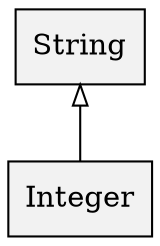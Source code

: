 digraph hierarchy {
  size="5,5"
  node[shape=record,style=filled,fillcolor=gray95]
  edge[dir=back, arrowtail=empty]

  "String"[label = "{String}"]

  "Integer"[label = "{Integer}"]

  "String" -> "Integer" 
}
